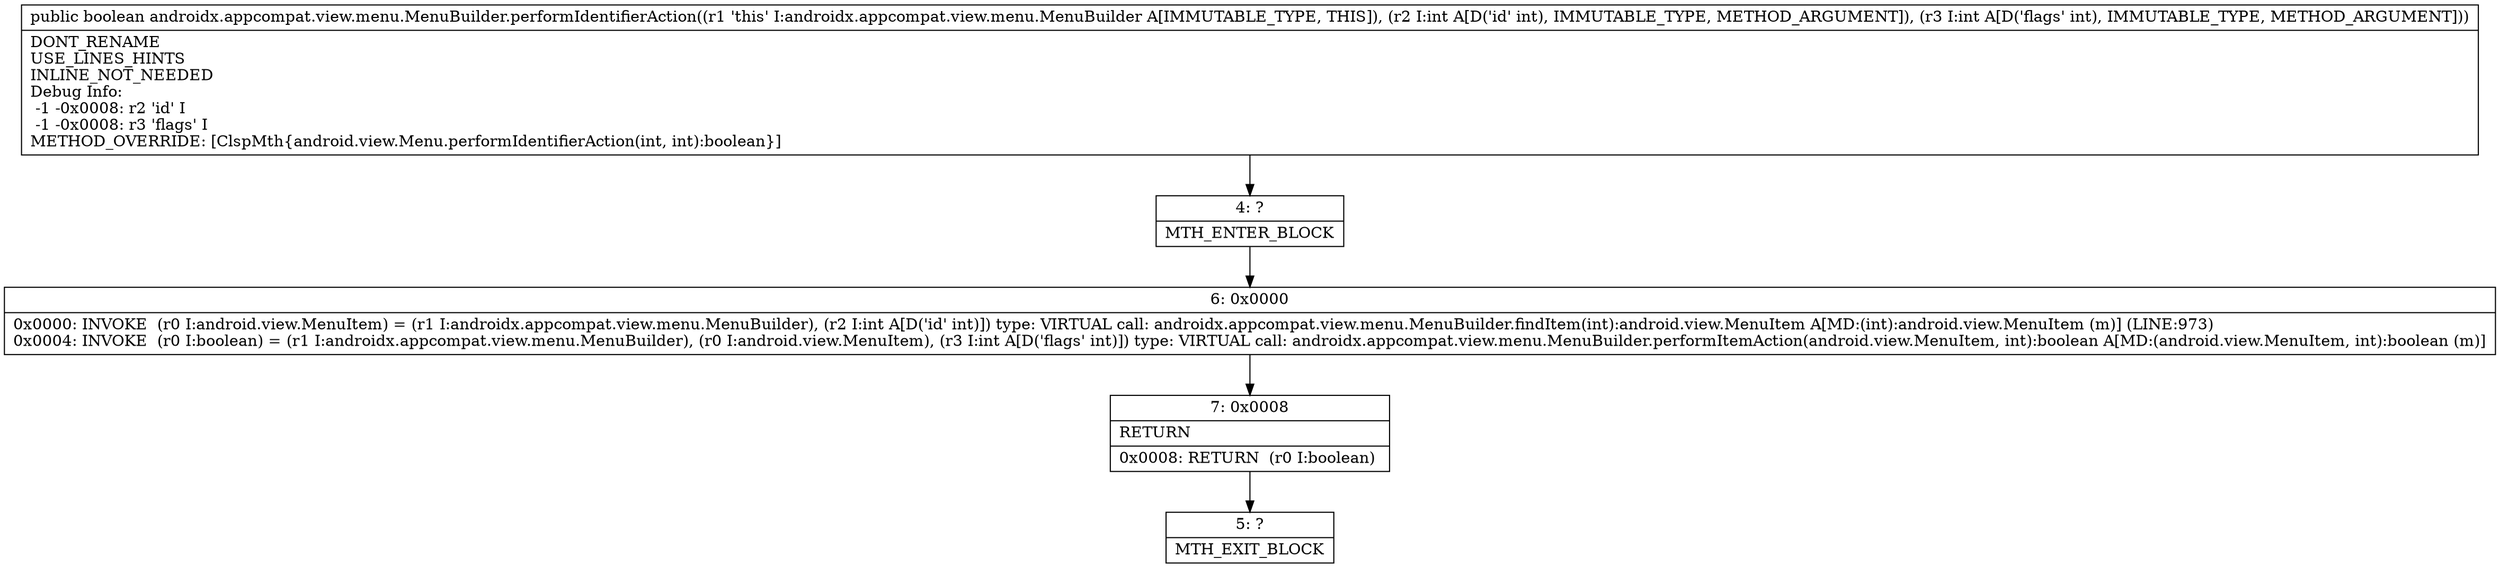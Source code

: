 digraph "CFG forandroidx.appcompat.view.menu.MenuBuilder.performIdentifierAction(II)Z" {
Node_4 [shape=record,label="{4\:\ ?|MTH_ENTER_BLOCK\l}"];
Node_6 [shape=record,label="{6\:\ 0x0000|0x0000: INVOKE  (r0 I:android.view.MenuItem) = (r1 I:androidx.appcompat.view.menu.MenuBuilder), (r2 I:int A[D('id' int)]) type: VIRTUAL call: androidx.appcompat.view.menu.MenuBuilder.findItem(int):android.view.MenuItem A[MD:(int):android.view.MenuItem (m)] (LINE:973)\l0x0004: INVOKE  (r0 I:boolean) = (r1 I:androidx.appcompat.view.menu.MenuBuilder), (r0 I:android.view.MenuItem), (r3 I:int A[D('flags' int)]) type: VIRTUAL call: androidx.appcompat.view.menu.MenuBuilder.performItemAction(android.view.MenuItem, int):boolean A[MD:(android.view.MenuItem, int):boolean (m)]\l}"];
Node_7 [shape=record,label="{7\:\ 0x0008|RETURN\l|0x0008: RETURN  (r0 I:boolean) \l}"];
Node_5 [shape=record,label="{5\:\ ?|MTH_EXIT_BLOCK\l}"];
MethodNode[shape=record,label="{public boolean androidx.appcompat.view.menu.MenuBuilder.performIdentifierAction((r1 'this' I:androidx.appcompat.view.menu.MenuBuilder A[IMMUTABLE_TYPE, THIS]), (r2 I:int A[D('id' int), IMMUTABLE_TYPE, METHOD_ARGUMENT]), (r3 I:int A[D('flags' int), IMMUTABLE_TYPE, METHOD_ARGUMENT]))  | DONT_RENAME\lUSE_LINES_HINTS\lINLINE_NOT_NEEDED\lDebug Info:\l  \-1 \-0x0008: r2 'id' I\l  \-1 \-0x0008: r3 'flags' I\lMETHOD_OVERRIDE: [ClspMth\{android.view.Menu.performIdentifierAction(int, int):boolean\}]\l}"];
MethodNode -> Node_4;Node_4 -> Node_6;
Node_6 -> Node_7;
Node_7 -> Node_5;
}

